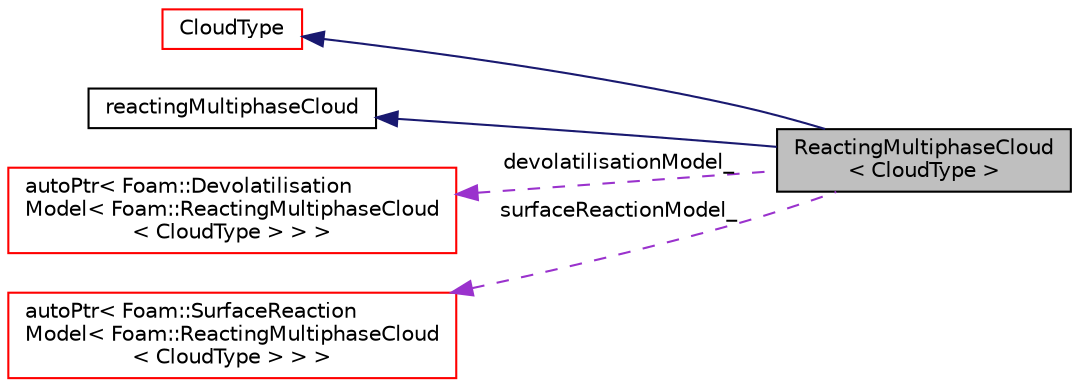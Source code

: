digraph "ReactingMultiphaseCloud&lt; CloudType &gt;"
{
  bgcolor="transparent";
  edge [fontname="Helvetica",fontsize="10",labelfontname="Helvetica",labelfontsize="10"];
  node [fontname="Helvetica",fontsize="10",shape=record];
  rankdir="LR";
  Node1 [label="ReactingMultiphaseCloud\l\< CloudType \>",height=0.2,width=0.4,color="black", fillcolor="grey75", style="filled", fontcolor="black"];
  Node2 -> Node1 [dir="back",color="midnightblue",fontsize="10",style="solid",fontname="Helvetica"];
  Node2 [label="CloudType",height=0.2,width=0.4,color="red",URL="$a00588.html",tooltip="Templated base class for dsmc cloud. "];
  Node3 -> Node1 [dir="back",color="midnightblue",fontsize="10",style="solid",fontname="Helvetica"];
  Node3 [label="reactingMultiphaseCloud",height=0.2,width=0.4,color="black",URL="$a02139.html",tooltip="Virtual abstract base class for templated reactingMultiphaseCloud. "];
  Node4 -> Node1 [dir="back",color="darkorchid3",fontsize="10",style="dashed",label=" devolatilisationModel_" ,fontname="Helvetica"];
  Node4 [label="autoPtr\< Foam::Devolatilisation\lModel\< Foam::ReactingMultiphaseCloud\l\< CloudType \> \> \>",height=0.2,width=0.4,color="red",URL="$a00084.html"];
  Node5 -> Node1 [dir="back",color="darkorchid3",fontsize="10",style="dashed",label=" surfaceReactionModel_" ,fontname="Helvetica"];
  Node5 [label="autoPtr\< Foam::SurfaceReaction\lModel\< Foam::ReactingMultiphaseCloud\l\< CloudType \> \> \>",height=0.2,width=0.4,color="red",URL="$a00084.html"];
}

